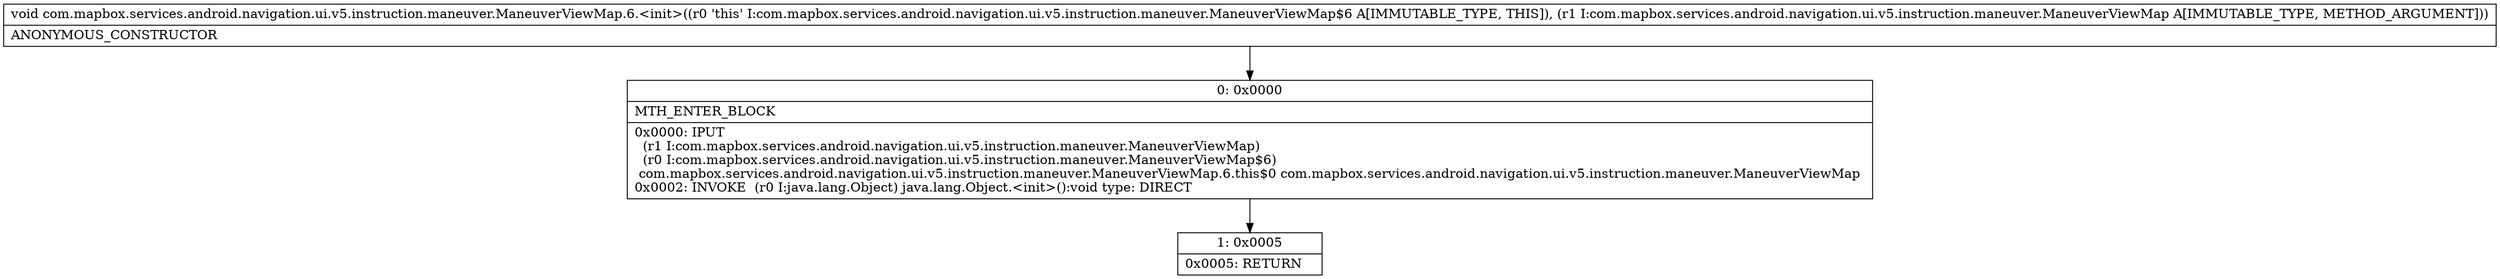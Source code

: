digraph "CFG forcom.mapbox.services.android.navigation.ui.v5.instruction.maneuver.ManeuverViewMap.6.\<init\>(Lcom\/mapbox\/services\/android\/navigation\/ui\/v5\/instruction\/maneuver\/ManeuverViewMap;)V" {
Node_0 [shape=record,label="{0\:\ 0x0000|MTH_ENTER_BLOCK\l|0x0000: IPUT  \l  (r1 I:com.mapbox.services.android.navigation.ui.v5.instruction.maneuver.ManeuverViewMap)\l  (r0 I:com.mapbox.services.android.navigation.ui.v5.instruction.maneuver.ManeuverViewMap$6)\l com.mapbox.services.android.navigation.ui.v5.instruction.maneuver.ManeuverViewMap.6.this$0 com.mapbox.services.android.navigation.ui.v5.instruction.maneuver.ManeuverViewMap \l0x0002: INVOKE  (r0 I:java.lang.Object) java.lang.Object.\<init\>():void type: DIRECT \l}"];
Node_1 [shape=record,label="{1\:\ 0x0005|0x0005: RETURN   \l}"];
MethodNode[shape=record,label="{void com.mapbox.services.android.navigation.ui.v5.instruction.maneuver.ManeuverViewMap.6.\<init\>((r0 'this' I:com.mapbox.services.android.navigation.ui.v5.instruction.maneuver.ManeuverViewMap$6 A[IMMUTABLE_TYPE, THIS]), (r1 I:com.mapbox.services.android.navigation.ui.v5.instruction.maneuver.ManeuverViewMap A[IMMUTABLE_TYPE, METHOD_ARGUMENT]))  | ANONYMOUS_CONSTRUCTOR\l}"];
MethodNode -> Node_0;
Node_0 -> Node_1;
}

